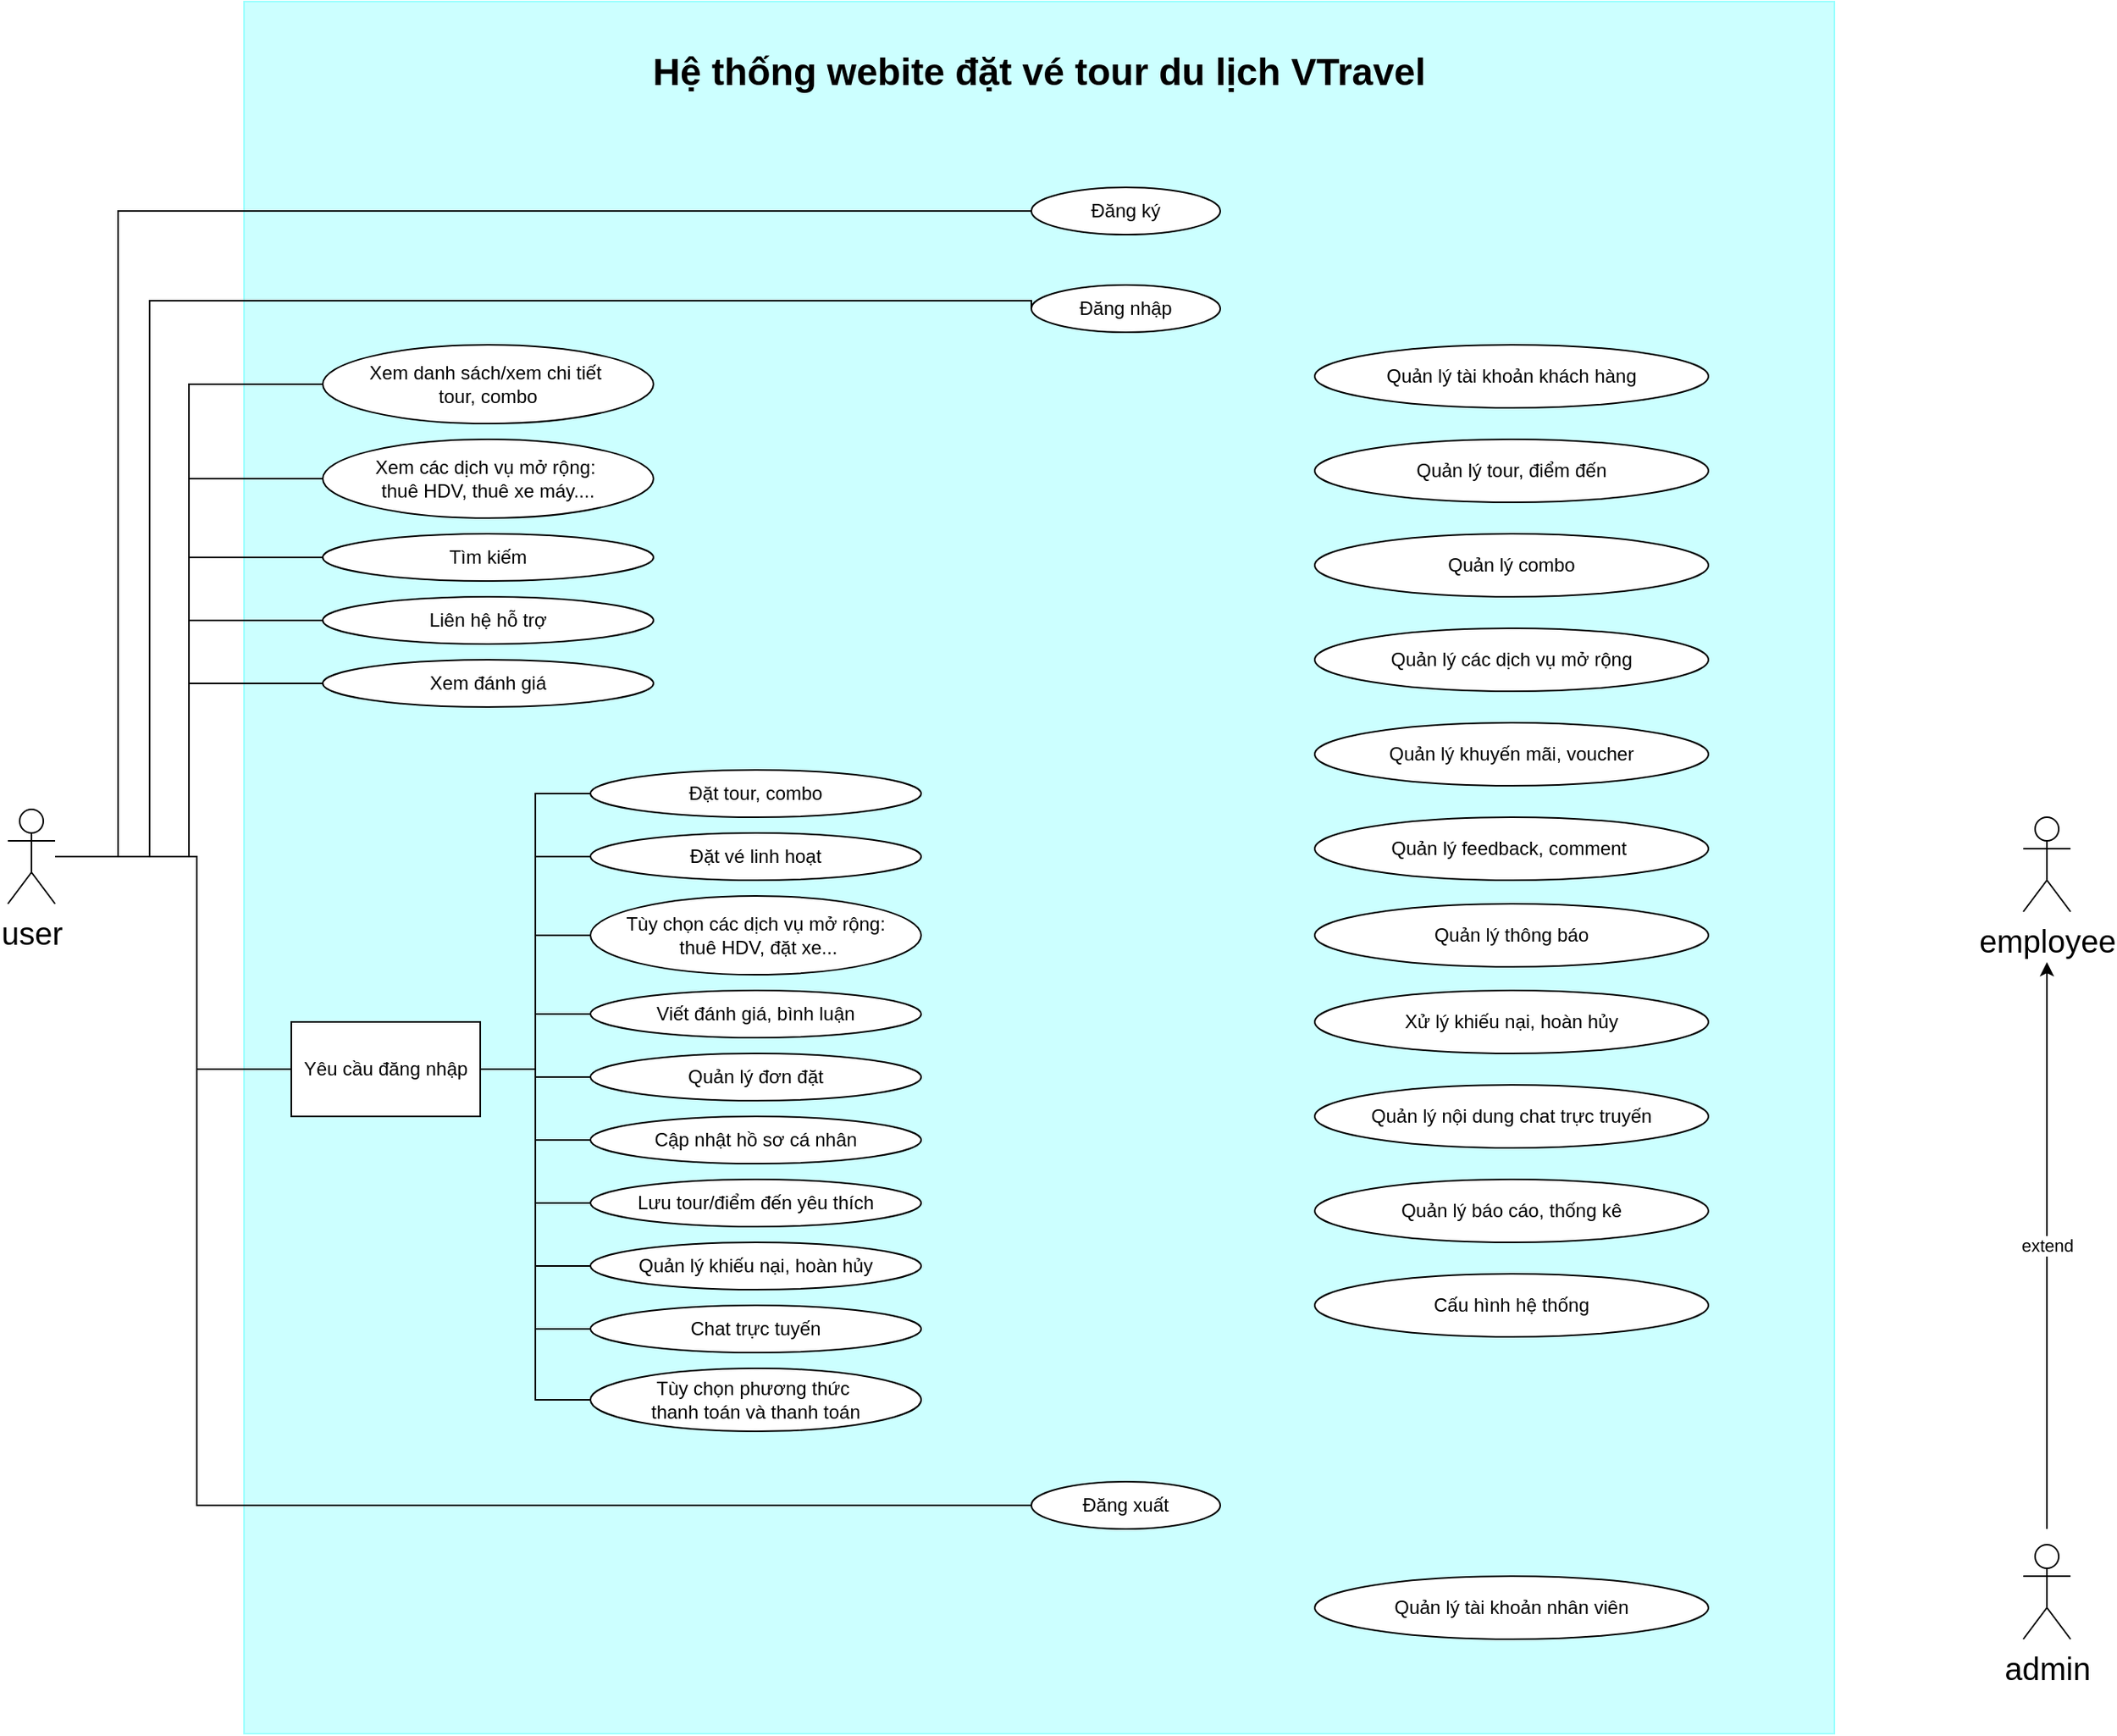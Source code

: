 <mxfile version="27.1.4">
  <diagram name="Trang-1" id="aX0ufc8ISf8Jlh25pYXr">
    <mxGraphModel dx="2711" dy="1200" grid="1" gridSize="10" guides="1" tooltips="1" connect="1" arrows="1" fold="1" page="1" pageScale="1" pageWidth="1700" pageHeight="1100" math="0" shadow="0">
      <root>
        <mxCell id="0" />
        <mxCell id="1" parent="0" />
        <mxCell id="denGulech0zYoPifKanw-34" value="" style="rounded=0;whiteSpace=wrap;html=1;strokeColor=#99FFFF;fillColor=#CCFFFF;" parent="1" vertex="1">
          <mxGeometry x="320" width="1010" height="1100" as="geometry" />
        </mxCell>
        <mxCell id="denGulech0zYoPifKanw-1" value="Đăng ký" style="ellipse;whiteSpace=wrap;html=1;" parent="1" vertex="1">
          <mxGeometry x="820" y="118" width="120" height="30" as="geometry" />
        </mxCell>
        <mxCell id="denGulech0zYoPifKanw-2" value="Đăng nhập" style="ellipse;whiteSpace=wrap;html=1;" parent="1" vertex="1">
          <mxGeometry x="820" y="180" width="120" height="30" as="geometry" />
        </mxCell>
        <mxCell id="denGulech0zYoPifKanw-3" value="Xem danh sách/xem chi tiết&amp;nbsp;&lt;div&gt;tour, combo&lt;/div&gt;" style="ellipse;whiteSpace=wrap;html=1;" parent="1" vertex="1">
          <mxGeometry x="370" y="218" width="210" height="50" as="geometry" />
        </mxCell>
        <mxCell id="denGulech0zYoPifKanw-4" value="Xem các dịch vụ mở rộng:&amp;nbsp;&lt;div&gt;thuê HDV, thuê xe máy....&lt;/div&gt;" style="ellipse;whiteSpace=wrap;html=1;" parent="1" vertex="1">
          <mxGeometry x="370" y="278" width="210" height="50" as="geometry" />
        </mxCell>
        <mxCell id="denGulech0zYoPifKanw-5" value="Tìm kiếm" style="ellipse;whiteSpace=wrap;html=1;" parent="1" vertex="1">
          <mxGeometry x="370" y="338" width="210" height="30" as="geometry" />
        </mxCell>
        <mxCell id="denGulech0zYoPifKanw-6" value="Liên hệ hỗ trợ" style="ellipse;whiteSpace=wrap;html=1;" parent="1" vertex="1">
          <mxGeometry x="370" y="378" width="210" height="30" as="geometry" />
        </mxCell>
        <mxCell id="denGulech0zYoPifKanw-7" value="Xem đánh giá" style="ellipse;whiteSpace=wrap;html=1;" parent="1" vertex="1">
          <mxGeometry x="370" y="418" width="210" height="30" as="geometry" />
        </mxCell>
        <mxCell id="denGulech0zYoPifKanw-8" value="Đặt tour, combo" style="ellipse;whiteSpace=wrap;html=1;" parent="1" vertex="1">
          <mxGeometry x="540" y="488" width="210" height="30" as="geometry" />
        </mxCell>
        <mxCell id="denGulech0zYoPifKanw-9" value="Đặt vé linh hoạt" style="ellipse;whiteSpace=wrap;html=1;" parent="1" vertex="1">
          <mxGeometry x="540" y="528" width="210" height="30" as="geometry" />
        </mxCell>
        <mxCell id="denGulech0zYoPifKanw-10" value="Tùy chọn các dịch vụ mở rộng:&lt;div&gt;&amp;nbsp;thuê HDV, đặt xe...&lt;/div&gt;" style="ellipse;whiteSpace=wrap;html=1;" parent="1" vertex="1">
          <mxGeometry x="540" y="568" width="210" height="50" as="geometry" />
        </mxCell>
        <mxCell id="denGulech0zYoPifKanw-11" value="Viết đánh giá, bình luận" style="ellipse;whiteSpace=wrap;html=1;" parent="1" vertex="1">
          <mxGeometry x="540" y="628" width="210" height="30" as="geometry" />
        </mxCell>
        <mxCell id="denGulech0zYoPifKanw-12" value="Quản lý đơn đặt" style="ellipse;whiteSpace=wrap;html=1;" parent="1" vertex="1">
          <mxGeometry x="540" y="668" width="210" height="30" as="geometry" />
        </mxCell>
        <mxCell id="denGulech0zYoPifKanw-13" value="Cập nhật hồ sơ cá nhân" style="ellipse;whiteSpace=wrap;html=1;" parent="1" vertex="1">
          <mxGeometry x="540" y="708" width="210" height="30" as="geometry" />
        </mxCell>
        <mxCell id="denGulech0zYoPifKanw-14" value="Lưu tour/điểm đến yêu thích" style="ellipse;whiteSpace=wrap;html=1;" parent="1" vertex="1">
          <mxGeometry x="540" y="748" width="210" height="30" as="geometry" />
        </mxCell>
        <mxCell id="denGulech0zYoPifKanw-15" value="Quản lý khiếu nại, hoàn hủy" style="ellipse;whiteSpace=wrap;html=1;" parent="1" vertex="1">
          <mxGeometry x="540" y="788" width="210" height="30" as="geometry" />
        </mxCell>
        <mxCell id="denGulech0zYoPifKanw-16" value="Chat trực tuyến" style="ellipse;whiteSpace=wrap;html=1;" parent="1" vertex="1">
          <mxGeometry x="540" y="828" width="210" height="30" as="geometry" />
        </mxCell>
        <mxCell id="denGulech0zYoPifKanw-17" value="Tùy chọn phương thức&amp;nbsp;&lt;div&gt;thanh toán và thanh toán&lt;/div&gt;" style="ellipse;whiteSpace=wrap;html=1;" parent="1" vertex="1">
          <mxGeometry x="540" y="868" width="210" height="40" as="geometry" />
        </mxCell>
        <mxCell id="denGulech0zYoPifKanw-45" style="edgeStyle=orthogonalEdgeStyle;rounded=0;orthogonalLoop=1;jettySize=auto;html=1;entryX=0;entryY=0.5;entryDx=0;entryDy=0;endArrow=none;startFill=0;" parent="1" source="denGulech0zYoPifKanw-18" target="denGulech0zYoPifKanw-8" edge="1">
          <mxGeometry relative="1" as="geometry" />
        </mxCell>
        <mxCell id="denGulech0zYoPifKanw-46" style="edgeStyle=orthogonalEdgeStyle;rounded=0;orthogonalLoop=1;jettySize=auto;html=1;entryX=0;entryY=0.5;entryDx=0;entryDy=0;endArrow=none;startFill=0;" parent="1" source="denGulech0zYoPifKanw-18" target="denGulech0zYoPifKanw-9" edge="1">
          <mxGeometry relative="1" as="geometry" />
        </mxCell>
        <mxCell id="denGulech0zYoPifKanw-47" style="edgeStyle=orthogonalEdgeStyle;rounded=0;orthogonalLoop=1;jettySize=auto;html=1;entryX=0;entryY=0.5;entryDx=0;entryDy=0;endArrow=none;startFill=0;" parent="1" source="denGulech0zYoPifKanw-18" target="denGulech0zYoPifKanw-10" edge="1">
          <mxGeometry relative="1" as="geometry" />
        </mxCell>
        <mxCell id="denGulech0zYoPifKanw-49" style="edgeStyle=orthogonalEdgeStyle;rounded=0;orthogonalLoop=1;jettySize=auto;html=1;endArrow=none;startFill=0;" parent="1" source="denGulech0zYoPifKanw-18" target="denGulech0zYoPifKanw-11" edge="1">
          <mxGeometry relative="1" as="geometry" />
        </mxCell>
        <mxCell id="denGulech0zYoPifKanw-50" style="edgeStyle=orthogonalEdgeStyle;rounded=0;orthogonalLoop=1;jettySize=auto;html=1;entryX=0;entryY=0.5;entryDx=0;entryDy=0;endArrow=none;startFill=0;" parent="1" source="denGulech0zYoPifKanw-18" target="denGulech0zYoPifKanw-12" edge="1">
          <mxGeometry relative="1" as="geometry" />
        </mxCell>
        <mxCell id="denGulech0zYoPifKanw-51" style="edgeStyle=orthogonalEdgeStyle;rounded=0;orthogonalLoop=1;jettySize=auto;html=1;endArrow=none;startFill=0;" parent="1" source="denGulech0zYoPifKanw-18" target="denGulech0zYoPifKanw-13" edge="1">
          <mxGeometry relative="1" as="geometry" />
        </mxCell>
        <mxCell id="denGulech0zYoPifKanw-52" style="edgeStyle=orthogonalEdgeStyle;rounded=0;orthogonalLoop=1;jettySize=auto;html=1;entryX=0;entryY=0.5;entryDx=0;entryDy=0;endArrow=none;startFill=0;" parent="1" source="denGulech0zYoPifKanw-18" target="denGulech0zYoPifKanw-14" edge="1">
          <mxGeometry relative="1" as="geometry" />
        </mxCell>
        <mxCell id="denGulech0zYoPifKanw-53" style="edgeStyle=orthogonalEdgeStyle;rounded=0;orthogonalLoop=1;jettySize=auto;html=1;entryX=0;entryY=0.5;entryDx=0;entryDy=0;endArrow=none;startFill=0;" parent="1" source="denGulech0zYoPifKanw-18" target="denGulech0zYoPifKanw-15" edge="1">
          <mxGeometry relative="1" as="geometry" />
        </mxCell>
        <mxCell id="denGulech0zYoPifKanw-54" style="edgeStyle=orthogonalEdgeStyle;rounded=0;orthogonalLoop=1;jettySize=auto;html=1;entryX=0;entryY=0.5;entryDx=0;entryDy=0;endArrow=none;startFill=0;" parent="1" source="denGulech0zYoPifKanw-18" target="denGulech0zYoPifKanw-16" edge="1">
          <mxGeometry relative="1" as="geometry" />
        </mxCell>
        <mxCell id="denGulech0zYoPifKanw-55" style="edgeStyle=orthogonalEdgeStyle;rounded=0;orthogonalLoop=1;jettySize=auto;html=1;entryX=0;entryY=0.5;entryDx=0;entryDy=0;endArrow=none;startFill=0;" parent="1" source="denGulech0zYoPifKanw-18" target="denGulech0zYoPifKanw-17" edge="1">
          <mxGeometry relative="1" as="geometry" />
        </mxCell>
        <mxCell id="denGulech0zYoPifKanw-18" value="Yêu cầu đăng nhập" style="rounded=0;whiteSpace=wrap;html=1;" parent="1" vertex="1">
          <mxGeometry x="350" y="648" width="120" height="60" as="geometry" />
        </mxCell>
        <mxCell id="denGulech0zYoPifKanw-19" value="Quản lý tài khoản nhân viên" style="ellipse;whiteSpace=wrap;html=1;" parent="1" vertex="1">
          <mxGeometry x="1000" y="1000" width="250" height="40" as="geometry" />
        </mxCell>
        <mxCell id="denGulech0zYoPifKanw-21" value="Quản lý tài khoản khách hàng" style="ellipse;whiteSpace=wrap;html=1;" parent="1" vertex="1">
          <mxGeometry x="1000" y="218" width="250" height="40" as="geometry" />
        </mxCell>
        <mxCell id="denGulech0zYoPifKanw-22" value="Quản lý tour, điểm đến" style="ellipse;whiteSpace=wrap;html=1;" parent="1" vertex="1">
          <mxGeometry x="1000" y="278" width="250" height="40" as="geometry" />
        </mxCell>
        <mxCell id="denGulech0zYoPifKanw-23" value="Quản lý combo" style="ellipse;whiteSpace=wrap;html=1;" parent="1" vertex="1">
          <mxGeometry x="1000" y="338" width="250" height="40" as="geometry" />
        </mxCell>
        <mxCell id="denGulech0zYoPifKanw-24" value="Quản lý các dịch vụ mở rộng" style="ellipse;whiteSpace=wrap;html=1;" parent="1" vertex="1">
          <mxGeometry x="1000" y="398" width="250" height="40" as="geometry" />
        </mxCell>
        <mxCell id="denGulech0zYoPifKanw-25" value="Quản lý khuyến mãi, voucher" style="ellipse;whiteSpace=wrap;html=1;" parent="1" vertex="1">
          <mxGeometry x="1000" y="458" width="250" height="40" as="geometry" />
        </mxCell>
        <mxCell id="denGulech0zYoPifKanw-26" value="Quản lý feedback, comment&amp;nbsp;" style="ellipse;whiteSpace=wrap;html=1;" parent="1" vertex="1">
          <mxGeometry x="1000" y="518" width="250" height="40" as="geometry" />
        </mxCell>
        <mxCell id="denGulech0zYoPifKanw-27" value="Quản lý thông báo" style="ellipse;whiteSpace=wrap;html=1;" parent="1" vertex="1">
          <mxGeometry x="1000" y="573" width="250" height="40" as="geometry" />
        </mxCell>
        <mxCell id="denGulech0zYoPifKanw-28" value="Xử lý khiếu nại, hoàn hủy" style="ellipse;whiteSpace=wrap;html=1;" parent="1" vertex="1">
          <mxGeometry x="1000" y="628" width="250" height="40" as="geometry" />
        </mxCell>
        <mxCell id="denGulech0zYoPifKanw-29" value="Quản lý nội dung chat trực truyến" style="ellipse;whiteSpace=wrap;html=1;" parent="1" vertex="1">
          <mxGeometry x="1000" y="688" width="250" height="40" as="geometry" />
        </mxCell>
        <mxCell id="denGulech0zYoPifKanw-30" value="Quản lý báo cáo, thống kê" style="ellipse;whiteSpace=wrap;html=1;" parent="1" vertex="1">
          <mxGeometry x="1000" y="748" width="250" height="40" as="geometry" />
        </mxCell>
        <mxCell id="denGulech0zYoPifKanw-31" value="Cấu hình hệ thống" style="ellipse;whiteSpace=wrap;html=1;" parent="1" vertex="1">
          <mxGeometry x="1000" y="808" width="250" height="40" as="geometry" />
        </mxCell>
        <mxCell id="denGulech0zYoPifKanw-33" value="Đăng xuất" style="ellipse;whiteSpace=wrap;html=1;" parent="1" vertex="1">
          <mxGeometry x="820" y="940" width="120" height="30" as="geometry" />
        </mxCell>
        <mxCell id="denGulech0zYoPifKanw-36" value="&lt;font style=&quot;font-size: 24px;&quot;&gt;Hệ thống webite đặt vé tour du lịch VTravel&lt;/font&gt;" style="text;html=1;align=center;verticalAlign=middle;whiteSpace=wrap;rounded=0;strokeWidth=24;fontStyle=1" parent="1" vertex="1">
          <mxGeometry x="560" y="30" width="530" height="30" as="geometry" />
        </mxCell>
        <mxCell id="denGulech0zYoPifKanw-39" style="edgeStyle=orthogonalEdgeStyle;rounded=0;orthogonalLoop=1;jettySize=auto;html=1;entryX=0;entryY=0.5;entryDx=0;entryDy=0;endArrow=none;startFill=0;" parent="1" source="denGulech0zYoPifKanw-37" target="denGulech0zYoPifKanw-3" edge="1">
          <mxGeometry relative="1" as="geometry" />
        </mxCell>
        <mxCell id="denGulech0zYoPifKanw-40" style="edgeStyle=orthogonalEdgeStyle;rounded=0;orthogonalLoop=1;jettySize=auto;html=1;entryX=0;entryY=0.5;entryDx=0;entryDy=0;endArrow=none;startFill=0;" parent="1" source="denGulech0zYoPifKanw-37" target="denGulech0zYoPifKanw-4" edge="1">
          <mxGeometry relative="1" as="geometry" />
        </mxCell>
        <mxCell id="denGulech0zYoPifKanw-41" style="edgeStyle=orthogonalEdgeStyle;rounded=0;orthogonalLoop=1;jettySize=auto;html=1;entryX=0;entryY=0.5;entryDx=0;entryDy=0;endArrow=none;startFill=0;" parent="1" source="denGulech0zYoPifKanw-37" target="denGulech0zYoPifKanw-5" edge="1">
          <mxGeometry relative="1" as="geometry" />
        </mxCell>
        <mxCell id="denGulech0zYoPifKanw-42" style="edgeStyle=orthogonalEdgeStyle;rounded=0;orthogonalLoop=1;jettySize=auto;html=1;entryX=0;entryY=0.5;entryDx=0;entryDy=0;endArrow=none;startFill=0;" parent="1" source="denGulech0zYoPifKanw-37" target="denGulech0zYoPifKanw-6" edge="1">
          <mxGeometry relative="1" as="geometry" />
        </mxCell>
        <mxCell id="denGulech0zYoPifKanw-43" style="edgeStyle=orthogonalEdgeStyle;rounded=0;orthogonalLoop=1;jettySize=auto;html=1;entryX=0;entryY=0.5;entryDx=0;entryDy=0;endArrow=none;startFill=0;" parent="1" source="denGulech0zYoPifKanw-37" target="denGulech0zYoPifKanw-7" edge="1">
          <mxGeometry relative="1" as="geometry" />
        </mxCell>
        <mxCell id="denGulech0zYoPifKanw-44" style="edgeStyle=orthogonalEdgeStyle;rounded=0;orthogonalLoop=1;jettySize=auto;html=1;entryX=0;entryY=0.5;entryDx=0;entryDy=0;endArrow=none;startFill=0;" parent="1" source="denGulech0zYoPifKanw-37" target="denGulech0zYoPifKanw-18" edge="1">
          <mxGeometry relative="1" as="geometry">
            <Array as="points">
              <mxPoint x="290" y="543" />
              <mxPoint x="290" y="678" />
            </Array>
          </mxGeometry>
        </mxCell>
        <mxCell id="denGulech0zYoPifKanw-56" style="edgeStyle=orthogonalEdgeStyle;rounded=0;orthogonalLoop=1;jettySize=auto;html=1;entryX=0;entryY=0.5;entryDx=0;entryDy=0;endArrow=none;startFill=0;" parent="1" source="denGulech0zYoPifKanw-37" target="denGulech0zYoPifKanw-33" edge="1">
          <mxGeometry relative="1" as="geometry">
            <Array as="points">
              <mxPoint x="290" y="543" />
              <mxPoint x="290" y="955" />
            </Array>
          </mxGeometry>
        </mxCell>
        <mxCell id="denGulech0zYoPifKanw-57" style="edgeStyle=orthogonalEdgeStyle;rounded=0;orthogonalLoop=1;jettySize=auto;html=1;entryX=0;entryY=0.5;entryDx=0;entryDy=0;endArrow=none;startFill=0;" parent="1" source="denGulech0zYoPifKanw-37" target="denGulech0zYoPifKanw-1" edge="1">
          <mxGeometry relative="1" as="geometry">
            <Array as="points">
              <mxPoint x="240" y="543" />
              <mxPoint x="240" y="133" />
            </Array>
          </mxGeometry>
        </mxCell>
        <mxCell id="denGulech0zYoPifKanw-58" style="edgeStyle=orthogonalEdgeStyle;rounded=0;orthogonalLoop=1;jettySize=auto;html=1;entryX=0;entryY=0.5;entryDx=0;entryDy=0;endArrow=none;startFill=0;" parent="1" source="denGulech0zYoPifKanw-37" target="denGulech0zYoPifKanw-2" edge="1">
          <mxGeometry relative="1" as="geometry">
            <Array as="points">
              <mxPoint x="260" y="543" />
              <mxPoint x="260" y="190" />
              <mxPoint x="820" y="190" />
            </Array>
          </mxGeometry>
        </mxCell>
        <mxCell id="denGulech0zYoPifKanw-37" value="&lt;font style=&quot;font-size: 20px;&quot;&gt;user&lt;/font&gt;" style="shape=umlActor;verticalLabelPosition=bottom;verticalAlign=top;html=1;outlineConnect=0;" parent="1" vertex="1">
          <mxGeometry x="170" y="513" width="30" height="60" as="geometry" />
        </mxCell>
        <mxCell id="denGulech0zYoPifKanw-60" value="&lt;font style=&quot;font-size: 20px;&quot;&gt;employee&lt;/font&gt;" style="shape=umlActor;verticalLabelPosition=bottom;verticalAlign=top;html=1;outlineConnect=0;" parent="1" vertex="1">
          <mxGeometry x="1450" y="518" width="30" height="60" as="geometry" />
        </mxCell>
        <mxCell id="denGulech0zYoPifKanw-79" value="&lt;font style=&quot;font-size: 20px;&quot;&gt;admin&lt;/font&gt;" style="shape=umlActor;verticalLabelPosition=bottom;verticalAlign=top;html=1;outlineConnect=0;" parent="1" vertex="1">
          <mxGeometry x="1450" y="980" width="30" height="60" as="geometry" />
        </mxCell>
        <mxCell id="f_hoJaJnrOzsMf0L5pGB-7" value="" style="endArrow=classic;html=1;rounded=0;" edge="1" parent="1">
          <mxGeometry relative="1" as="geometry">
            <mxPoint x="1465" y="970" as="sourcePoint" />
            <mxPoint x="1465" y="610" as="targetPoint" />
          </mxGeometry>
        </mxCell>
        <mxCell id="f_hoJaJnrOzsMf0L5pGB-8" value="extend" style="edgeLabel;resizable=0;html=1;;align=center;verticalAlign=middle;" connectable="0" vertex="1" parent="f_hoJaJnrOzsMf0L5pGB-7">
          <mxGeometry relative="1" as="geometry" />
        </mxCell>
      </root>
    </mxGraphModel>
  </diagram>
</mxfile>
